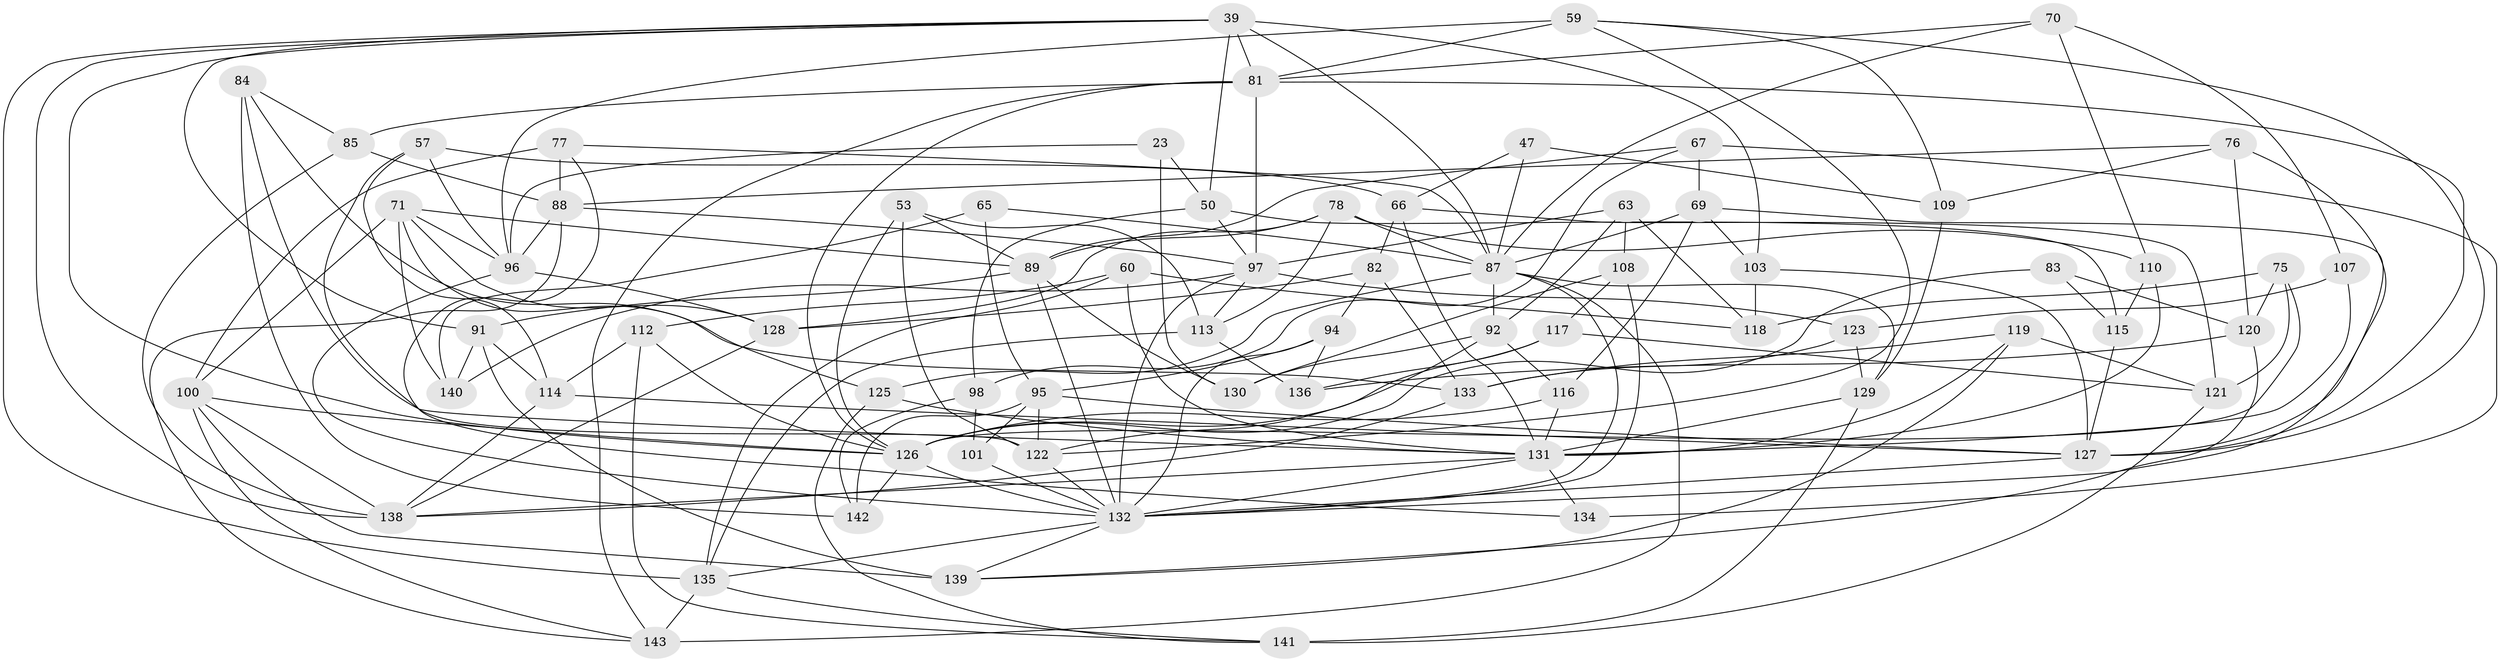 // original degree distribution, {4: 1.0}
// Generated by graph-tools (version 1.1) at 2025/59/03/09/25 04:59:31]
// undirected, 71 vertices, 182 edges
graph export_dot {
graph [start="1"]
  node [color=gray90,style=filled];
  23;
  39 [super="+19"];
  47;
  50 [super="+17"];
  53;
  57;
  59 [super="+55"];
  60;
  63;
  65;
  66 [super="+10"];
  67 [super="+32"];
  69 [super="+11"];
  70;
  71 [super="+46"];
  75;
  76;
  77 [super="+58"];
  78 [super="+64"];
  81 [super="+3+9+18"];
  82;
  83;
  84;
  85;
  87 [super="+73+38+79+62"];
  88 [super="+16+29"];
  89 [super="+26"];
  91 [super="+15"];
  92 [super="+45"];
  94;
  95 [super="+80"];
  96 [super="+40+93"];
  97 [super="+44+48+86"];
  98;
  100 [super="+54"];
  101;
  103;
  107;
  108;
  109;
  110;
  112;
  113 [super="+49"];
  114 [super="+72"];
  115;
  116;
  117;
  118;
  119;
  120 [super="+27"];
  121 [super="+14"];
  122 [super="+2+35"];
  123;
  125;
  126 [super="+51+104+56"];
  127 [super="+25+124"];
  128 [super="+41"];
  129 [super="+106"];
  130;
  131 [super="+99+105"];
  132 [super="+21+61+111+90"];
  133 [super="+102"];
  134;
  135 [super="+43"];
  136;
  138 [super="+137"];
  139 [super="+24"];
  140;
  141 [super="+74"];
  142;
  143 [super="+52"];
  23 -- 130;
  23 -- 50 [weight=2];
  23 -- 96;
  39 -- 91;
  39 -- 81 [weight=2];
  39 -- 103;
  39 -- 138;
  39 -- 50;
  39 -- 87 [weight=2];
  39 -- 126;
  39 -- 135;
  47 -- 109;
  47 -- 66 [weight=2];
  47 -- 87;
  50 -- 115;
  50 -- 97;
  50 -- 98;
  53 -- 89;
  53 -- 122;
  53 -- 126;
  53 -- 113;
  57 -- 122;
  57 -- 66;
  57 -- 114;
  57 -- 96;
  59 -- 109;
  59 -- 127;
  59 -- 96 [weight=2];
  59 -- 81;
  59 -- 122;
  60 -- 118;
  60 -- 112;
  60 -- 131;
  60 -- 135;
  63 -- 108;
  63 -- 118;
  63 -- 92;
  63 -- 97;
  65 -- 95 [weight=2];
  65 -- 140;
  65 -- 87;
  66 -- 82;
  66 -- 131;
  66 -- 121;
  67 -- 98;
  67 -- 134 [weight=2];
  67 -- 69 [weight=2];
  67 -- 89;
  69 -- 103;
  69 -- 116;
  69 -- 132;
  69 -- 87;
  70 -- 107;
  70 -- 110;
  70 -- 81;
  70 -- 87;
  71 -- 96;
  71 -- 125;
  71 -- 140;
  71 -- 128;
  71 -- 89;
  71 -- 100;
  75 -- 120;
  75 -- 121;
  75 -- 118;
  75 -- 126;
  76 -- 120;
  76 -- 109;
  76 -- 88;
  76 -- 127;
  77 -- 134;
  77 -- 88 [weight=2];
  77 -- 100 [weight=2];
  77 -- 87;
  78 -- 87;
  78 -- 110;
  78 -- 89 [weight=2];
  78 -- 128;
  78 -- 113;
  81 -- 143;
  81 -- 85;
  81 -- 127 [weight=2];
  81 -- 126;
  81 -- 97;
  82 -- 128;
  82 -- 94;
  82 -- 133;
  83 -- 120 [weight=2];
  83 -- 115;
  83 -- 126;
  84 -- 142;
  84 -- 133;
  84 -- 85;
  84 -- 131;
  85 -- 88;
  85 -- 138;
  87 -- 129 [weight=2];
  87 -- 143 [weight=2];
  87 -- 92;
  87 -- 132 [weight=2];
  87 -- 125;
  88 -- 96 [weight=2];
  88 -- 143;
  88 -- 97;
  89 -- 130;
  89 -- 91;
  89 -- 132;
  91 -- 140;
  91 -- 114;
  91 -- 139 [weight=2];
  92 -- 116;
  92 -- 122 [weight=2];
  92 -- 130;
  94 -- 136;
  94 -- 95;
  94 -- 132;
  95 -- 142;
  95 -- 122 [weight=2];
  95 -- 101;
  95 -- 127;
  96 -- 132;
  96 -- 128 [weight=2];
  97 -- 113 [weight=2];
  97 -- 123;
  97 -- 140;
  97 -- 132 [weight=2];
  98 -- 101;
  98 -- 142;
  100 -- 143;
  100 -- 126 [weight=2];
  100 -- 139;
  100 -- 138;
  101 -- 132 [weight=2];
  103 -- 118;
  103 -- 127;
  107 -- 123;
  107 -- 131 [weight=2];
  108 -- 117;
  108 -- 130;
  108 -- 132;
  109 -- 129;
  110 -- 115;
  110 -- 131;
  112 -- 114;
  112 -- 141;
  112 -- 126;
  113 -- 136;
  113 -- 135;
  114 -- 127 [weight=2];
  114 -- 138;
  115 -- 127;
  116 -- 131;
  116 -- 126;
  117 -- 136;
  117 -- 126;
  117 -- 121;
  119 -- 121;
  119 -- 131;
  119 -- 139;
  119 -- 133;
  120 -- 139;
  120 -- 136;
  121 -- 141 [weight=2];
  122 -- 132;
  123 -- 129;
  123 -- 133;
  125 -- 131;
  125 -- 141;
  126 -- 132 [weight=3];
  126 -- 142;
  127 -- 132;
  128 -- 138;
  129 -- 131;
  129 -- 141;
  131 -- 134;
  131 -- 138;
  131 -- 132 [weight=2];
  132 -- 135;
  132 -- 139;
  133 -- 138 [weight=2];
  135 -- 141;
  135 -- 143;
}
